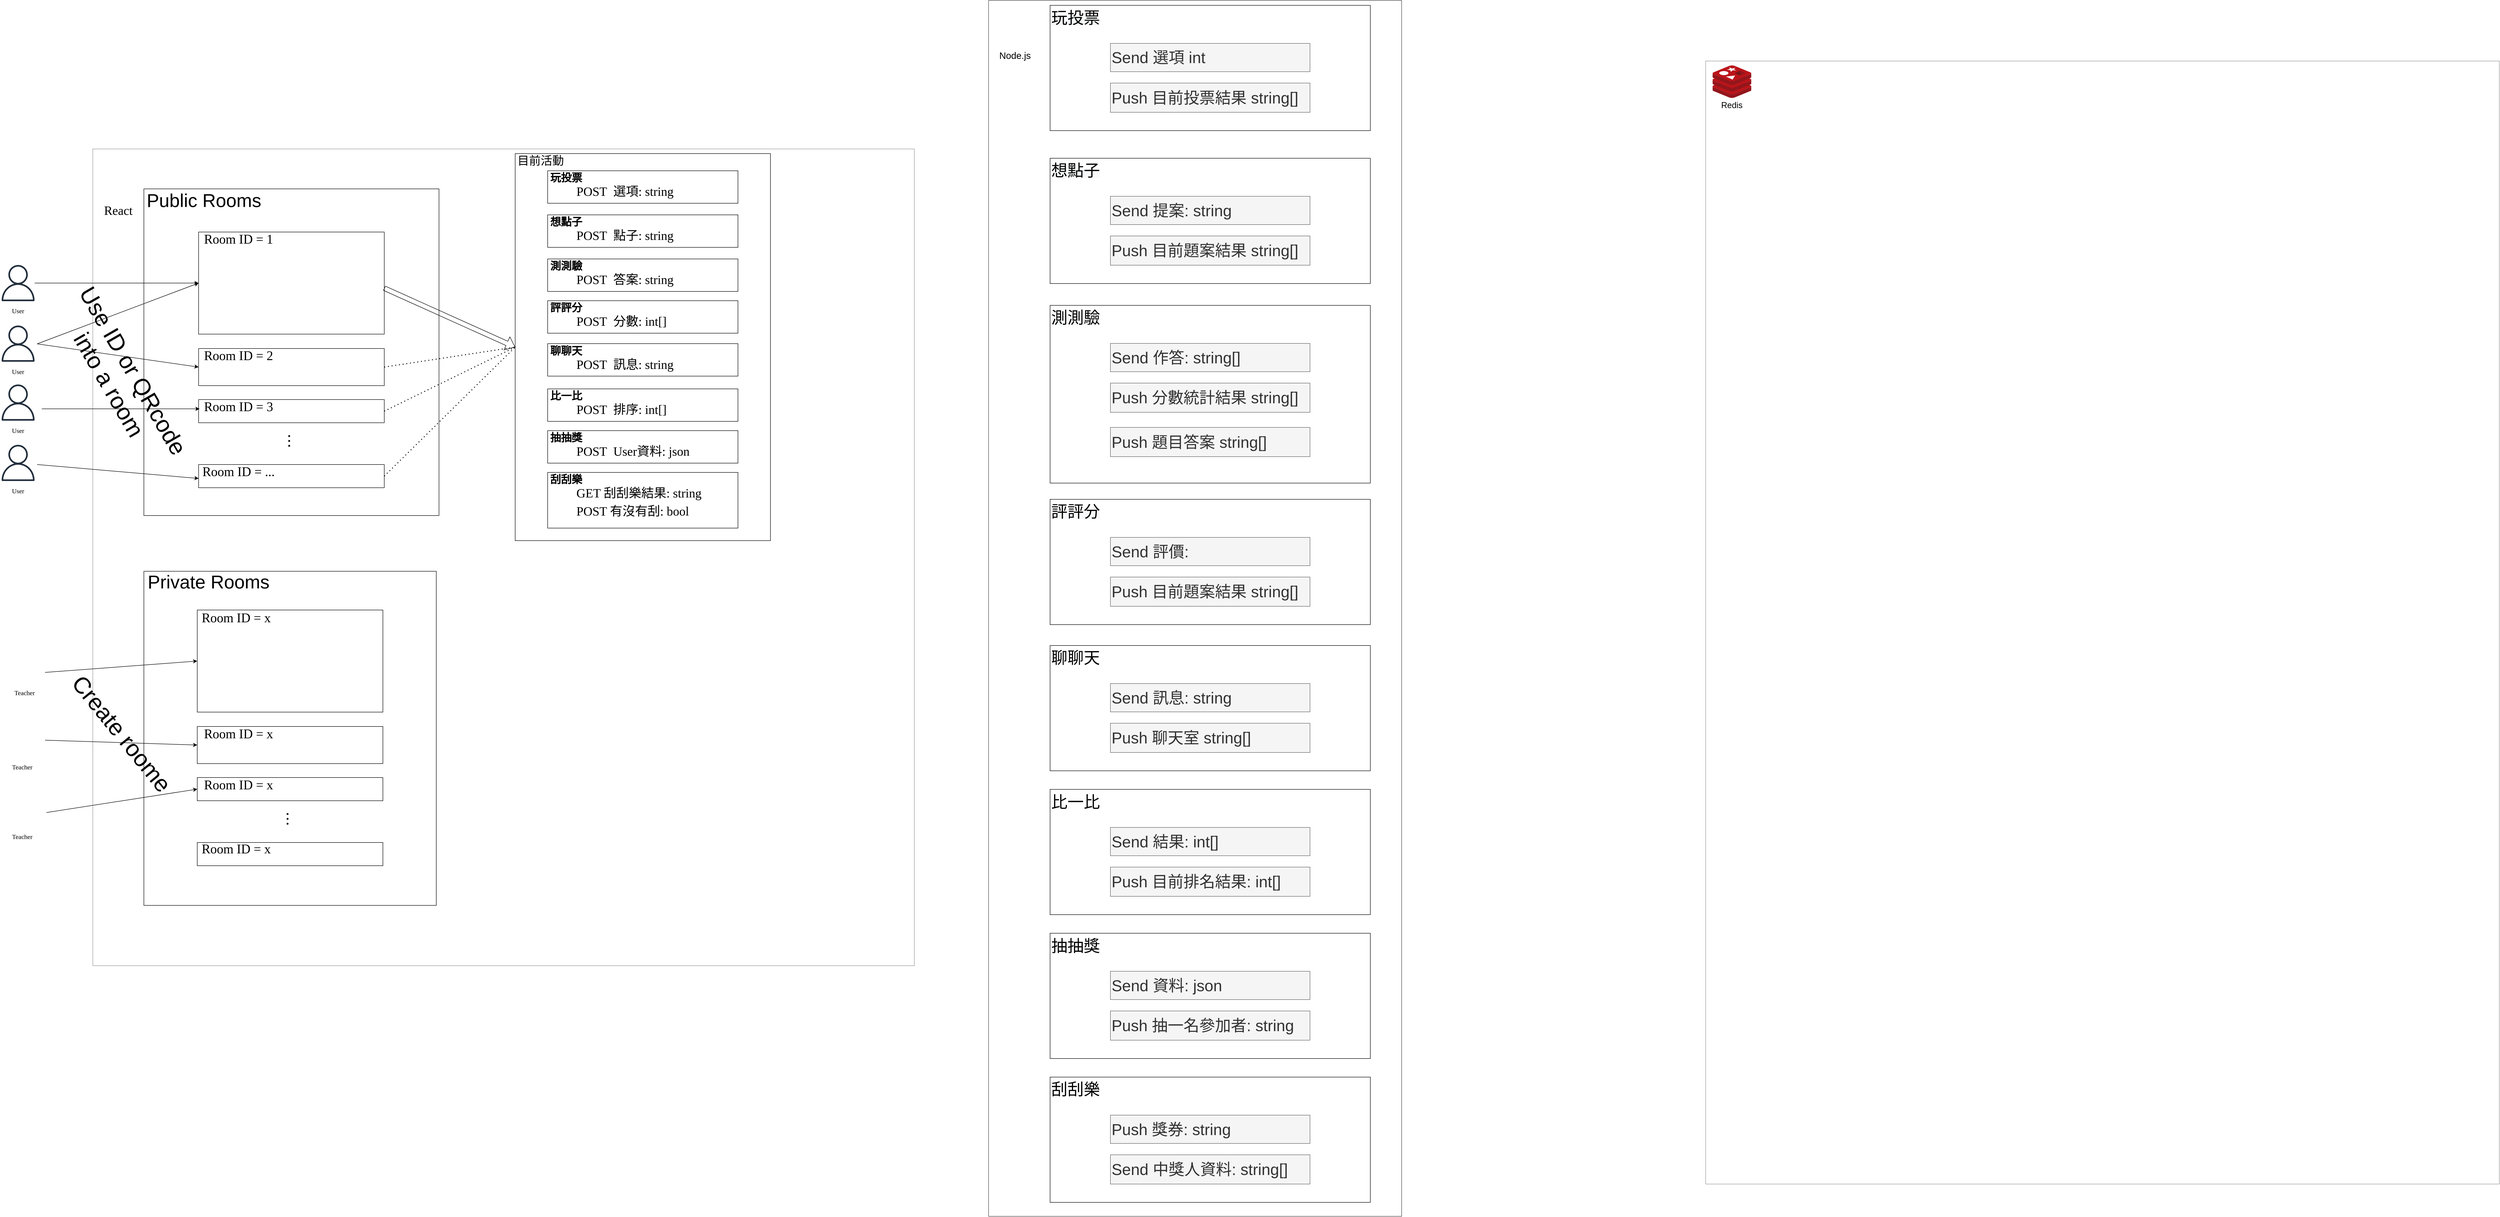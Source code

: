 <mxfile version="20.5.0" type="github">
  <diagram id="Ht1M8jgEwFfnCIfOTk4-" name="Page-1">
    <mxGraphModel dx="4740" dy="2647" grid="1" gridSize="10" guides="1" tooltips="1" connect="1" arrows="1" fold="1" page="1" pageScale="1" pageWidth="827" pageHeight="1169" math="0" shadow="0">
      <root>
        <mxCell id="0" />
        <mxCell id="1" parent="0" />
        <mxCell id="fuVhs1v6F_ChxewEycI6-27" value="" style="rounded=0;whiteSpace=wrap;html=1;opacity=40;" parent="1" vertex="1">
          <mxGeometry x="660" y="410" width="1770" height="1760" as="geometry" />
        </mxCell>
        <mxCell id="5Wh0mrcsmfjm4KpivzI_-6" value="" style="sketch=0;outlineConnect=0;fontColor=#232F3E;gradientColor=none;fillColor=#232F3D;strokeColor=none;dashed=0;verticalLabelPosition=bottom;verticalAlign=top;align=center;html=1;fontSize=12;fontStyle=0;aspect=fixed;pointerEvents=1;shape=mxgraph.aws4.user;" parent="1" vertex="1">
          <mxGeometry x="460" y="660" width="78" height="78" as="geometry" />
        </mxCell>
        <mxCell id="5Wh0mrcsmfjm4KpivzI_-8" value="" style="rounded=0;whiteSpace=wrap;html=1;" parent="1" vertex="1">
          <mxGeometry x="770" y="496" width="635.86" height="704" as="geometry" />
        </mxCell>
        <mxCell id="5Wh0mrcsmfjm4KpivzI_-15" value="" style="endArrow=classic;html=1;rounded=0;entryX=0;entryY=0.5;entryDx=0;entryDy=0;" parent="1" source="5Wh0mrcsmfjm4KpivzI_-6" target="5Wh0mrcsmfjm4KpivzI_-19" edge="1">
          <mxGeometry width="50" height="50" relative="1" as="geometry">
            <mxPoint x="530" y="710" as="sourcePoint" />
            <mxPoint x="670" y="680" as="targetPoint" />
          </mxGeometry>
        </mxCell>
        <mxCell id="5Wh0mrcsmfjm4KpivzI_-16" value="" style="shape=image;html=1;verticalAlign=top;verticalLabelPosition=bottom;labelBackgroundColor=#ffffff;imageAspect=0;aspect=fixed;image=https://cdn1.iconfinder.com/data/icons/ionicons-fill-vol-2/512/logo-react-128.png" parent="1" vertex="1">
          <mxGeometry x="660" y="410" width="110" height="110" as="geometry" />
        </mxCell>
        <mxCell id="5Wh0mrcsmfjm4KpivzI_-18" value="&lt;font face=&quot;Comic Sans MS&quot; style=&quot;font-size: 27px;&quot;&gt;React&lt;/font&gt;" style="text;html=1;strokeColor=none;fillColor=none;align=center;verticalAlign=middle;whiteSpace=wrap;rounded=0;fontSize=27;" parent="1" vertex="1">
          <mxGeometry x="685" y="527.5" width="60" height="30" as="geometry" />
        </mxCell>
        <mxCell id="5Wh0mrcsmfjm4KpivzI_-19" value="" style="rounded=0;whiteSpace=wrap;html=1;fontFamily=Comic Sans MS;fontSize=14;" parent="1" vertex="1">
          <mxGeometry x="887.93" y="589" width="400" height="220" as="geometry" />
        </mxCell>
        <mxCell id="5Wh0mrcsmfjm4KpivzI_-20" value="Room ID = 1" style="text;html=1;strokeColor=none;fillColor=none;align=center;verticalAlign=middle;whiteSpace=wrap;rounded=0;fontFamily=Comic Sans MS;fontSize=28;" parent="1" vertex="1">
          <mxGeometry x="887.93" y="589" width="172.07" height="30" as="geometry" />
        </mxCell>
        <mxCell id="5Wh0mrcsmfjm4KpivzI_-21" value="" style="rounded=0;whiteSpace=wrap;html=1;fontFamily=Comic Sans MS;fontSize=14;" parent="1" vertex="1">
          <mxGeometry x="887.93" y="840" width="400" height="80" as="geometry" />
        </mxCell>
        <mxCell id="5Wh0mrcsmfjm4KpivzI_-22" value="Room ID = 2" style="text;html=1;strokeColor=none;fillColor=none;align=center;verticalAlign=middle;whiteSpace=wrap;rounded=0;fontFamily=Comic Sans MS;fontSize=28;" parent="1" vertex="1">
          <mxGeometry x="887.93" y="840" width="172.07" height="30" as="geometry" />
        </mxCell>
        <mxCell id="5Wh0mrcsmfjm4KpivzI_-23" value="" style="rounded=0;whiteSpace=wrap;html=1;fontFamily=Comic Sans MS;fontSize=14;" parent="1" vertex="1">
          <mxGeometry x="887.93" y="950" width="400" height="50" as="geometry" />
        </mxCell>
        <mxCell id="5Wh0mrcsmfjm4KpivzI_-24" value="Room ID = 3" style="text;html=1;strokeColor=none;fillColor=none;align=center;verticalAlign=middle;whiteSpace=wrap;rounded=0;fontFamily=Comic Sans MS;fontSize=28;" parent="1" vertex="1">
          <mxGeometry x="887.93" y="950" width="172.07" height="30" as="geometry" />
        </mxCell>
        <mxCell id="5Wh0mrcsmfjm4KpivzI_-26" value="&lt;h2&gt;&lt;b&gt;．．．&lt;/b&gt;&lt;/h2&gt;" style="text;html=1;strokeColor=none;fillColor=none;align=center;verticalAlign=middle;whiteSpace=wrap;rounded=0;fontFamily=Comic Sans MS;fontSize=14;rotation=90;" parent="1" vertex="1">
          <mxGeometry x="1057.93" y="1030" width="60" height="30" as="geometry" />
        </mxCell>
        <mxCell id="5Wh0mrcsmfjm4KpivzI_-27" value="" style="rounded=0;whiteSpace=wrap;html=1;fontFamily=Comic Sans MS;fontSize=14;" parent="1" vertex="1">
          <mxGeometry x="887.93" y="1090" width="400" height="50" as="geometry" />
        </mxCell>
        <mxCell id="5Wh0mrcsmfjm4KpivzI_-28" value="Room ID = ..." style="text;html=1;strokeColor=none;fillColor=none;align=center;verticalAlign=middle;whiteSpace=wrap;rounded=0;fontFamily=Comic Sans MS;fontSize=28;" parent="1" vertex="1">
          <mxGeometry x="887.93" y="1090" width="172.07" height="30" as="geometry" />
        </mxCell>
        <mxCell id="5Wh0mrcsmfjm4KpivzI_-29" value="User" style="text;html=1;strokeColor=none;fillColor=none;align=center;verticalAlign=middle;whiteSpace=wrap;rounded=0;fontFamily=Comic Sans MS;fontSize=14;" parent="1" vertex="1">
          <mxGeometry x="469" y="745" width="60" height="30" as="geometry" />
        </mxCell>
        <mxCell id="5Wh0mrcsmfjm4KpivzI_-30" value="" style="sketch=0;outlineConnect=0;fontColor=#232F3E;gradientColor=none;fillColor=#232F3D;strokeColor=none;dashed=0;verticalLabelPosition=bottom;verticalAlign=top;align=center;html=1;fontSize=12;fontStyle=0;aspect=fixed;pointerEvents=1;shape=mxgraph.aws4.user;" parent="1" vertex="1">
          <mxGeometry x="460" y="790.5" width="78" height="78" as="geometry" />
        </mxCell>
        <mxCell id="5Wh0mrcsmfjm4KpivzI_-31" value="User" style="text;html=1;strokeColor=none;fillColor=none;align=center;verticalAlign=middle;whiteSpace=wrap;rounded=0;fontFamily=Comic Sans MS;fontSize=14;" parent="1" vertex="1">
          <mxGeometry x="469" y="875.5" width="60" height="30" as="geometry" />
        </mxCell>
        <mxCell id="5Wh0mrcsmfjm4KpivzI_-32" value="" style="sketch=0;outlineConnect=0;fontColor=#232F3E;gradientColor=none;fillColor=#232F3D;strokeColor=none;dashed=0;verticalLabelPosition=bottom;verticalAlign=top;align=center;html=1;fontSize=12;fontStyle=0;aspect=fixed;pointerEvents=1;shape=mxgraph.aws4.user;" parent="1" vertex="1">
          <mxGeometry x="460" y="917.5" width="78" height="78" as="geometry" />
        </mxCell>
        <mxCell id="5Wh0mrcsmfjm4KpivzI_-33" value="User" style="text;html=1;strokeColor=none;fillColor=none;align=center;verticalAlign=middle;whiteSpace=wrap;rounded=0;fontFamily=Comic Sans MS;fontSize=14;" parent="1" vertex="1">
          <mxGeometry x="469" y="1002.5" width="60" height="30" as="geometry" />
        </mxCell>
        <mxCell id="5Wh0mrcsmfjm4KpivzI_-34" value="" style="sketch=0;outlineConnect=0;fontColor=#232F3E;gradientColor=none;fillColor=#232F3D;strokeColor=none;dashed=0;verticalLabelPosition=bottom;verticalAlign=top;align=center;html=1;fontSize=12;fontStyle=0;aspect=fixed;pointerEvents=1;shape=mxgraph.aws4.user;" parent="1" vertex="1">
          <mxGeometry x="460" y="1047.5" width="78" height="78" as="geometry" />
        </mxCell>
        <mxCell id="5Wh0mrcsmfjm4KpivzI_-35" value="User" style="text;html=1;strokeColor=none;fillColor=none;align=center;verticalAlign=middle;whiteSpace=wrap;rounded=0;fontFamily=Comic Sans MS;fontSize=14;" parent="1" vertex="1">
          <mxGeometry x="469" y="1132.5" width="60" height="30" as="geometry" />
        </mxCell>
        <mxCell id="5Wh0mrcsmfjm4KpivzI_-36" value="" style="endArrow=classic;html=1;rounded=0;entryX=0;entryY=0.5;entryDx=0;entryDy=0;" parent="1" target="5Wh0mrcsmfjm4KpivzI_-19" edge="1">
          <mxGeometry width="50" height="50" relative="1" as="geometry">
            <mxPoint x="540" y="830" as="sourcePoint" />
            <mxPoint x="880" y="700" as="targetPoint" />
          </mxGeometry>
        </mxCell>
        <mxCell id="5Wh0mrcsmfjm4KpivzI_-37" value="" style="endArrow=classic;html=1;rounded=0;entryX=0;entryY=0.5;entryDx=0;entryDy=0;" parent="1" target="5Wh0mrcsmfjm4KpivzI_-21" edge="1">
          <mxGeometry width="50" height="50" relative="1" as="geometry">
            <mxPoint x="540" y="830" as="sourcePoint" />
            <mxPoint x="907.93" y="719" as="targetPoint" />
          </mxGeometry>
        </mxCell>
        <mxCell id="5Wh0mrcsmfjm4KpivzI_-38" value="" style="endArrow=classic;html=1;rounded=0;startArrow=none;" parent="1" edge="1">
          <mxGeometry width="50" height="50" relative="1" as="geometry">
            <mxPoint x="550" y="970" as="sourcePoint" />
            <mxPoint x="890" y="970" as="targetPoint" />
          </mxGeometry>
        </mxCell>
        <mxCell id="5Wh0mrcsmfjm4KpivzI_-39" value="" style="endArrow=classic;html=1;rounded=0;entryX=0;entryY=1;entryDx=0;entryDy=0;" parent="1" target="5Wh0mrcsmfjm4KpivzI_-28" edge="1">
          <mxGeometry width="50" height="50" relative="1" as="geometry">
            <mxPoint x="540" y="1090" as="sourcePoint" />
            <mxPoint x="907.93" y="900" as="targetPoint" />
          </mxGeometry>
        </mxCell>
        <mxCell id="5Wh0mrcsmfjm4KpivzI_-41" value="" style="rounded=0;whiteSpace=wrap;html=1;fontFamily=Comic Sans MS;fontSize=27;" parent="1" vertex="1">
          <mxGeometry x="1570" y="420" width="550" height="834" as="geometry" />
        </mxCell>
        <mxCell id="5Wh0mrcsmfjm4KpivzI_-43" value="" style="rounded=0;whiteSpace=wrap;html=1;fontFamily=Comic Sans MS;fontSize=27;" parent="1" vertex="1">
          <mxGeometry x="1640" y="457" width="410" height="70" as="geometry" />
        </mxCell>
        <mxCell id="5Wh0mrcsmfjm4KpivzI_-44" value="&lt;font face=&quot;Verdana&quot; style=&quot;font-size: 23px;&quot;&gt;玩投票&lt;/font&gt;" style="text;html=1;strokeColor=none;fillColor=none;align=center;verticalAlign=middle;whiteSpace=wrap;rounded=0;fontFamily=Comic Sans MS;fontSize=23;fontStyle=1" parent="1" vertex="1">
          <mxGeometry x="1630" y="457" width="100" height="30" as="geometry" />
        </mxCell>
        <mxCell id="5Wh0mrcsmfjm4KpivzI_-45" value="POST&amp;nbsp; 選項: string" style="text;html=1;strokeColor=none;fillColor=none;align=left;verticalAlign=middle;whiteSpace=wrap;rounded=0;fontFamily=Verdana;fontSize=27;" parent="1" vertex="1">
          <mxGeometry x="1700" y="487" width="260" height="30" as="geometry" />
        </mxCell>
        <mxCell id="5Wh0mrcsmfjm4KpivzI_-46" value="" style="rounded=0;whiteSpace=wrap;html=1;fontFamily=Verdana;fontSize=14;" parent="1" vertex="1">
          <mxGeometry x="770" y="1320" width="630" height="720" as="geometry" />
        </mxCell>
        <mxCell id="5Wh0mrcsmfjm4KpivzI_-50" value="" style="shape=image;html=1;verticalAlign=top;verticalLabelPosition=bottom;labelBackgroundColor=#ffffff;imageAspect=0;aspect=fixed;image=https://cdn4.iconfinder.com/data/icons/education-and-school-glyph-24-px/24/Instructor_professor_teacher_teaching_tutor_-128.png;fontFamily=Verdana;fontSize=14;" parent="1" vertex="1">
          <mxGeometry x="474" y="1480" width="88" height="88" as="geometry" />
        </mxCell>
        <mxCell id="5Wh0mrcsmfjm4KpivzI_-51" value="Teacher" style="text;html=1;strokeColor=none;fillColor=none;align=center;verticalAlign=middle;whiteSpace=wrap;rounded=0;fontFamily=Verdana;fontSize=14;" parent="1" vertex="1">
          <mxGeometry x="483" y="1568" width="60" height="30" as="geometry" />
        </mxCell>
        <mxCell id="5Wh0mrcsmfjm4KpivzI_-52" value="" style="shape=image;html=1;verticalAlign=top;verticalLabelPosition=bottom;labelBackgroundColor=#ffffff;imageAspect=0;aspect=fixed;image=https://cdn4.iconfinder.com/data/icons/education-and-school-glyph-24-px/24/Instructor_professor_teacher_teaching_tutor_-128.png;fontFamily=Verdana;fontSize=14;" parent="1" vertex="1">
          <mxGeometry x="469" y="1640" width="88" height="88" as="geometry" />
        </mxCell>
        <mxCell id="5Wh0mrcsmfjm4KpivzI_-53" value="Teacher" style="text;html=1;strokeColor=none;fillColor=none;align=center;verticalAlign=middle;whiteSpace=wrap;rounded=0;fontFamily=Verdana;fontSize=14;" parent="1" vertex="1">
          <mxGeometry x="478" y="1728" width="60" height="30" as="geometry" />
        </mxCell>
        <mxCell id="5Wh0mrcsmfjm4KpivzI_-54" value="" style="shape=image;html=1;verticalAlign=top;verticalLabelPosition=bottom;labelBackgroundColor=#ffffff;imageAspect=0;aspect=fixed;image=https://cdn4.iconfinder.com/data/icons/education-and-school-glyph-24-px/24/Instructor_professor_teacher_teaching_tutor_-128.png;fontFamily=Verdana;fontSize=14;" parent="1" vertex="1">
          <mxGeometry x="469" y="1790" width="88" height="88" as="geometry" />
        </mxCell>
        <mxCell id="5Wh0mrcsmfjm4KpivzI_-55" value="Teacher" style="text;html=1;strokeColor=none;fillColor=none;align=center;verticalAlign=middle;whiteSpace=wrap;rounded=0;fontFamily=Verdana;fontSize=14;" parent="1" vertex="1">
          <mxGeometry x="478" y="1878" width="60" height="30" as="geometry" />
        </mxCell>
        <mxCell id="fuVhs1v6F_ChxewEycI6-5" value="" style="rounded=0;whiteSpace=wrap;html=1;fontFamily=Comic Sans MS;fontSize=27;" parent="1" vertex="1">
          <mxGeometry x="1640" y="552" width="410" height="70" as="geometry" />
        </mxCell>
        <mxCell id="fuVhs1v6F_ChxewEycI6-6" value="&lt;font face=&quot;Verdana&quot; style=&quot;font-size: 23px;&quot;&gt;想點子&lt;/font&gt;" style="text;html=1;strokeColor=none;fillColor=none;align=center;verticalAlign=middle;whiteSpace=wrap;rounded=0;fontFamily=Comic Sans MS;fontSize=23;fontStyle=1" parent="1" vertex="1">
          <mxGeometry x="1630" y="552" width="100" height="30" as="geometry" />
        </mxCell>
        <mxCell id="fuVhs1v6F_ChxewEycI6-7" value="POST&amp;nbsp; 點子: string" style="text;html=1;strokeColor=none;fillColor=none;align=left;verticalAlign=middle;whiteSpace=wrap;rounded=0;fontFamily=Verdana;fontSize=27;" parent="1" vertex="1">
          <mxGeometry x="1700" y="582" width="260" height="30" as="geometry" />
        </mxCell>
        <mxCell id="fuVhs1v6F_ChxewEycI6-8" value="" style="rounded=0;whiteSpace=wrap;html=1;fontFamily=Comic Sans MS;fontSize=27;" parent="1" vertex="1">
          <mxGeometry x="1640" y="647" width="410" height="70" as="geometry" />
        </mxCell>
        <mxCell id="fuVhs1v6F_ChxewEycI6-9" value="&lt;font face=&quot;Verdana&quot; style=&quot;font-size: 23px;&quot;&gt;測測驗&lt;/font&gt;" style="text;html=1;strokeColor=none;fillColor=none;align=center;verticalAlign=middle;whiteSpace=wrap;rounded=0;fontFamily=Comic Sans MS;fontSize=23;fontStyle=1" parent="1" vertex="1">
          <mxGeometry x="1630" y="647" width="100" height="30" as="geometry" />
        </mxCell>
        <mxCell id="fuVhs1v6F_ChxewEycI6-10" value="POST&amp;nbsp; 答案: string" style="text;html=1;strokeColor=none;fillColor=none;align=left;verticalAlign=middle;whiteSpace=wrap;rounded=0;fontFamily=Verdana;fontSize=27;" parent="1" vertex="1">
          <mxGeometry x="1700" y="677" width="270" height="30" as="geometry" />
        </mxCell>
        <mxCell id="fuVhs1v6F_ChxewEycI6-11" value="" style="rounded=0;whiteSpace=wrap;html=1;fontFamily=Comic Sans MS;fontSize=27;" parent="1" vertex="1">
          <mxGeometry x="1640" y="737" width="410" height="70" as="geometry" />
        </mxCell>
        <mxCell id="fuVhs1v6F_ChxewEycI6-12" value="&lt;font face=&quot;Verdana&quot; style=&quot;font-size: 23px;&quot;&gt;評評分&lt;/font&gt;" style="text;html=1;strokeColor=none;fillColor=none;align=center;verticalAlign=middle;whiteSpace=wrap;rounded=0;fontFamily=Comic Sans MS;fontSize=23;fontStyle=1" parent="1" vertex="1">
          <mxGeometry x="1630" y="737" width="100" height="30" as="geometry" />
        </mxCell>
        <mxCell id="fuVhs1v6F_ChxewEycI6-13" value="POST&amp;nbsp; 分數: int[]" style="text;html=1;strokeColor=none;fillColor=none;align=left;verticalAlign=middle;whiteSpace=wrap;rounded=0;fontFamily=Verdana;fontSize=27;" parent="1" vertex="1">
          <mxGeometry x="1700" y="767" width="270" height="30" as="geometry" />
        </mxCell>
        <mxCell id="fuVhs1v6F_ChxewEycI6-14" value="" style="rounded=0;whiteSpace=wrap;html=1;fontFamily=Comic Sans MS;fontSize=27;" parent="1" vertex="1">
          <mxGeometry x="1640" y="829.5" width="410" height="70" as="geometry" />
        </mxCell>
        <mxCell id="fuVhs1v6F_ChxewEycI6-15" value="&lt;font face=&quot;Verdana&quot; style=&quot;font-size: 23px;&quot;&gt;聊聊天&lt;/font&gt;" style="text;html=1;strokeColor=none;fillColor=none;align=center;verticalAlign=middle;whiteSpace=wrap;rounded=0;fontFamily=Comic Sans MS;fontSize=23;fontStyle=1" parent="1" vertex="1">
          <mxGeometry x="1630" y="829.5" width="100" height="30" as="geometry" />
        </mxCell>
        <mxCell id="fuVhs1v6F_ChxewEycI6-16" value="POST&amp;nbsp; 訊息: string" style="text;html=1;strokeColor=none;fillColor=none;align=left;verticalAlign=middle;whiteSpace=wrap;rounded=0;fontFamily=Verdana;fontSize=27;" parent="1" vertex="1">
          <mxGeometry x="1700" y="859.5" width="270" height="30" as="geometry" />
        </mxCell>
        <mxCell id="fuVhs1v6F_ChxewEycI6-17" value="" style="rounded=0;whiteSpace=wrap;html=1;fontFamily=Comic Sans MS;fontSize=27;" parent="1" vertex="1">
          <mxGeometry x="1640" y="927" width="410" height="70" as="geometry" />
        </mxCell>
        <mxCell id="fuVhs1v6F_ChxewEycI6-18" value="&lt;font face=&quot;Verdana&quot; style=&quot;font-size: 23px;&quot;&gt;比一比&lt;/font&gt;" style="text;html=1;strokeColor=none;fillColor=none;align=center;verticalAlign=middle;whiteSpace=wrap;rounded=0;fontFamily=Comic Sans MS;fontSize=23;fontStyle=1" parent="1" vertex="1">
          <mxGeometry x="1630" y="927" width="100" height="30" as="geometry" />
        </mxCell>
        <mxCell id="fuVhs1v6F_ChxewEycI6-19" value="POST&amp;nbsp; 排序: int[]" style="text;html=1;strokeColor=none;fillColor=none;align=left;verticalAlign=middle;whiteSpace=wrap;rounded=0;fontFamily=Verdana;fontSize=27;" parent="1" vertex="1">
          <mxGeometry x="1700" y="957" width="260" height="30" as="geometry" />
        </mxCell>
        <mxCell id="fuVhs1v6F_ChxewEycI6-20" value="" style="rounded=0;whiteSpace=wrap;html=1;fontFamily=Comic Sans MS;fontSize=27;" parent="1" vertex="1">
          <mxGeometry x="1640" y="1017" width="410" height="70" as="geometry" />
        </mxCell>
        <mxCell id="fuVhs1v6F_ChxewEycI6-21" value="&lt;font face=&quot;Verdana&quot; style=&quot;font-size: 23px;&quot;&gt;抽抽獎&lt;/font&gt;" style="text;html=1;strokeColor=none;fillColor=none;align=center;verticalAlign=middle;whiteSpace=wrap;rounded=0;fontFamily=Comic Sans MS;fontSize=23;fontStyle=1" parent="1" vertex="1">
          <mxGeometry x="1630" y="1017" width="100" height="30" as="geometry" />
        </mxCell>
        <mxCell id="fuVhs1v6F_ChxewEycI6-22" value="POST&amp;nbsp; User資料: json" style="text;html=1;strokeColor=none;fillColor=none;align=left;verticalAlign=middle;whiteSpace=wrap;rounded=0;fontFamily=Verdana;fontSize=27;" parent="1" vertex="1">
          <mxGeometry x="1700" y="1047" width="310" height="30" as="geometry" />
        </mxCell>
        <mxCell id="fuVhs1v6F_ChxewEycI6-23" value="" style="rounded=0;whiteSpace=wrap;html=1;fontFamily=Comic Sans MS;fontSize=27;" parent="1" vertex="1">
          <mxGeometry x="1640" y="1107" width="410" height="120" as="geometry" />
        </mxCell>
        <mxCell id="fuVhs1v6F_ChxewEycI6-24" value="&lt;font face=&quot;Verdana&quot; style=&quot;font-size: 23px;&quot;&gt;刮刮樂&lt;/font&gt;" style="text;html=1;strokeColor=none;fillColor=none;align=center;verticalAlign=middle;whiteSpace=wrap;rounded=0;fontFamily=Comic Sans MS;fontSize=23;fontStyle=1" parent="1" vertex="1">
          <mxGeometry x="1630" y="1107" width="100" height="30" as="geometry" />
        </mxCell>
        <mxCell id="fuVhs1v6F_ChxewEycI6-25" value="GET&lt;span style=&quot;white-space: pre; font-size: 27px;&quot;&gt; &lt;/span&gt;刮刮樂結果: string&amp;nbsp;" style="text;html=1;strokeColor=none;fillColor=none;align=left;verticalAlign=middle;whiteSpace=wrap;rounded=0;fontFamily=Verdana;fontSize=27;" parent="1" vertex="1">
          <mxGeometry x="1700" y="1137" width="330" height="30" as="geometry" />
        </mxCell>
        <mxCell id="fuVhs1v6F_ChxewEycI6-26" value="POST 有沒有刮: bool&amp;nbsp;" style="text;html=1;strokeColor=none;fillColor=none;align=left;verticalAlign=middle;whiteSpace=wrap;rounded=0;fontFamily=Verdana;fontSize=27;" parent="1" vertex="1">
          <mxGeometry x="1700" y="1176" width="310" height="30" as="geometry" />
        </mxCell>
        <mxCell id="fuVhs1v6F_ChxewEycI6-28" value="" style="rounded=0;whiteSpace=wrap;html=1;opacity=70;" parent="1" vertex="1">
          <mxGeometry x="2590" y="90" width="890" height="2620" as="geometry" />
        </mxCell>
        <mxCell id="Qel08UWcGqEZ8Sk4PbpH-2" value="" style="shape=image;html=1;verticalAlign=top;verticalLabelPosition=bottom;labelBackgroundColor=#ffffff;imageAspect=0;aspect=fixed;image=https://cdn2.iconfinder.com/data/icons/boxicons-logos/24/bxl-nodejs-128.png" parent="1" vertex="1">
          <mxGeometry x="2590" y="89.5" width="113" height="113" as="geometry" />
        </mxCell>
        <mxCell id="Qel08UWcGqEZ8Sk4PbpH-9" value="&lt;font style=&quot;font-size: 25px;&quot;&gt;目前活動&lt;/font&gt;" style="text;html=1;strokeColor=none;fillColor=none;align=center;verticalAlign=middle;whiteSpace=wrap;rounded=0;fontSize=25;" parent="1" vertex="1">
          <mxGeometry x="1570" y="420" width="110" height="27" as="geometry" />
        </mxCell>
        <mxCell id="Qel08UWcGqEZ8Sk4PbpH-10" value="&lt;font style=&quot;font-size: 40px;&quot;&gt;Public Rooms&amp;nbsp;&lt;/font&gt;" style="text;html=1;strokeColor=none;fillColor=none;align=center;verticalAlign=middle;whiteSpace=wrap;rounded=0;" parent="1" vertex="1">
          <mxGeometry x="760" y="496" width="290" height="47" as="geometry" />
        </mxCell>
        <mxCell id="Qel08UWcGqEZ8Sk4PbpH-11" value="" style="shape=flexArrow;endArrow=classic;html=1;exitX=1;exitY=0.55;exitDx=0;exitDy=0;exitPerimeter=0;entryX=0;entryY=0.5;entryDx=0;entryDy=0;" parent="1" source="5Wh0mrcsmfjm4KpivzI_-19" target="5Wh0mrcsmfjm4KpivzI_-41" edge="1">
          <mxGeometry width="50" height="50" relative="1" as="geometry">
            <mxPoint x="1460" y="840" as="sourcePoint" />
            <mxPoint x="1510" y="790" as="targetPoint" />
          </mxGeometry>
        </mxCell>
        <mxCell id="Qel08UWcGqEZ8Sk4PbpH-12" value="" style="endArrow=none;dashed=1;html=1;dashPattern=1 3;strokeWidth=2;exitX=1;exitY=0.5;exitDx=0;exitDy=0;entryX=0;entryY=0.5;entryDx=0;entryDy=0;" parent="1" source="5Wh0mrcsmfjm4KpivzI_-21" target="5Wh0mrcsmfjm4KpivzI_-41" edge="1">
          <mxGeometry width="50" height="50" relative="1" as="geometry">
            <mxPoint x="1460" y="840" as="sourcePoint" />
            <mxPoint x="1510" y="790" as="targetPoint" />
          </mxGeometry>
        </mxCell>
        <mxCell id="Qel08UWcGqEZ8Sk4PbpH-13" value="" style="endArrow=none;dashed=1;html=1;dashPattern=1 3;strokeWidth=2;exitX=1;exitY=0.5;exitDx=0;exitDy=0;entryX=0;entryY=0.5;entryDx=0;entryDy=0;" parent="1" source="5Wh0mrcsmfjm4KpivzI_-23" target="5Wh0mrcsmfjm4KpivzI_-41" edge="1">
          <mxGeometry width="50" height="50" relative="1" as="geometry">
            <mxPoint x="1297.93" y="890" as="sourcePoint" />
            <mxPoint x="1570" y="880" as="targetPoint" />
          </mxGeometry>
        </mxCell>
        <mxCell id="Qel08UWcGqEZ8Sk4PbpH-14" value="" style="endArrow=none;dashed=1;html=1;dashPattern=1 3;strokeWidth=2;exitX=1;exitY=0.5;exitDx=0;exitDy=0;entryX=0;entryY=0.5;entryDx=0;entryDy=0;" parent="1" source="5Wh0mrcsmfjm4KpivzI_-27" target="5Wh0mrcsmfjm4KpivzI_-41" edge="1">
          <mxGeometry width="50" height="50" relative="1" as="geometry">
            <mxPoint x="1297.93" y="985" as="sourcePoint" />
            <mxPoint x="1580" y="890" as="targetPoint" />
          </mxGeometry>
        </mxCell>
        <mxCell id="Qel08UWcGqEZ8Sk4PbpH-15" value="&lt;font style=&quot;font-size: 20px;&quot;&gt;Node.js&lt;/font&gt;" style="text;html=1;strokeColor=none;fillColor=none;align=center;verticalAlign=middle;whiteSpace=wrap;rounded=0;fontSize=20;" parent="1" vertex="1">
          <mxGeometry x="2626.5" y="197.5" width="40" height="20" as="geometry" />
        </mxCell>
        <mxCell id="Qel08UWcGqEZ8Sk4PbpH-18" value="" style="rounded=0;whiteSpace=wrap;html=1;opacity=40;" parent="1" vertex="1">
          <mxGeometry x="4135" y="220.5" width="1710" height="2420" as="geometry" />
        </mxCell>
        <mxCell id="Qel08UWcGqEZ8Sk4PbpH-19" value="" style="aspect=fixed;html=1;points=[];align=center;image;fontSize=12;image=img/lib/mscae/Cache_Redis_Product.svg;" parent="1" vertex="1">
          <mxGeometry x="4150" y="230" width="83.33" height="70" as="geometry" />
        </mxCell>
        <mxCell id="Qel08UWcGqEZ8Sk4PbpH-20" value="&lt;font style=&quot;font-size: 18px&quot;&gt;Redis&lt;/font&gt;" style="text;html=1;strokeColor=none;fillColor=none;align=center;verticalAlign=middle;whiteSpace=wrap;rounded=0;" parent="1" vertex="1">
          <mxGeometry x="4165" y="297" width="53.33" height="38" as="geometry" />
        </mxCell>
        <mxCell id="oOg_w1RRhppFvz-jQBfn-1" value="" style="rounded=0;whiteSpace=wrap;html=1;" vertex="1" parent="1">
          <mxGeometry x="2722.5" y="100.5" width="690" height="270" as="geometry" />
        </mxCell>
        <mxCell id="oOg_w1RRhppFvz-jQBfn-3" value="&lt;font style=&quot;font-size: 34px;&quot;&gt;Send 選項 int&lt;/font&gt;" style="text;html=1;align=left;verticalAlign=middle;whiteSpace=wrap;rounded=0;fontSize=30;fillColor=#f5f5f5;fontColor=#333333;strokeColor=#666666;" vertex="1" parent="1">
          <mxGeometry x="2852.5" y="182.5" width="430" height="61" as="geometry" />
        </mxCell>
        <mxCell id="oOg_w1RRhppFvz-jQBfn-4" value="&lt;font style=&quot;font-size: 34px;&quot;&gt;Push 目前投票結果 string[]&lt;/font&gt;" style="text;html=1;strokeColor=#666666;fillColor=#f5f5f5;align=left;verticalAlign=middle;whiteSpace=wrap;rounded=0;fontSize=30;fontColor=#333333;" vertex="1" parent="1">
          <mxGeometry x="2852.5" y="268" width="430" height="63" as="geometry" />
        </mxCell>
        <mxCell id="oOg_w1RRhppFvz-jQBfn-10" value="&lt;span style=&quot;color: rgb(0, 0, 0); font-family: Verdana; font-style: normal; font-variant-ligatures: normal; font-variant-caps: normal; font-weight: 400; letter-spacing: normal; orphans: 2; text-align: center; text-indent: 0px; text-transform: none; widows: 2; word-spacing: 0px; -webkit-text-stroke-width: 0px; background-color: rgb(248, 249, 250); text-decoration-thickness: initial; text-decoration-style: initial; text-decoration-color: initial; float: none; display: inline !important;&quot;&gt;&lt;font style=&quot;font-size: 35px;&quot;&gt;玩投票&lt;/font&gt;&lt;/span&gt;" style="text;whiteSpace=wrap;html=1;fontSize=19;" vertex="1" parent="1">
          <mxGeometry x="2722.5" y="100.5" width="160" height="60" as="geometry" />
        </mxCell>
        <mxCell id="oOg_w1RRhppFvz-jQBfn-16" value="" style="rounded=0;whiteSpace=wrap;html=1;" vertex="1" parent="1">
          <mxGeometry x="2722.5" y="430" width="690" height="270" as="geometry" />
        </mxCell>
        <mxCell id="oOg_w1RRhppFvz-jQBfn-17" value="&lt;font style=&quot;font-size: 34px;&quot;&gt;Send 提案: string&lt;/font&gt;" style="text;html=1;align=left;verticalAlign=middle;whiteSpace=wrap;rounded=0;fontSize=30;fillColor=#f5f5f5;fontColor=#333333;strokeColor=#666666;" vertex="1" parent="1">
          <mxGeometry x="2852.5" y="512" width="430" height="61" as="geometry" />
        </mxCell>
        <mxCell id="oOg_w1RRhppFvz-jQBfn-18" value="&lt;font style=&quot;font-size: 34px;&quot;&gt;Push 目前題案結果 string[]&lt;/font&gt;" style="text;html=1;strokeColor=#666666;fillColor=#f5f5f5;align=left;verticalAlign=middle;whiteSpace=wrap;rounded=0;fontSize=30;fontColor=#333333;" vertex="1" parent="1">
          <mxGeometry x="2852.5" y="597.5" width="430" height="63" as="geometry" />
        </mxCell>
        <mxCell id="oOg_w1RRhppFvz-jQBfn-19" value="&lt;span style=&quot;color: rgb(0, 0, 0); font-family: Verdana; font-style: normal; font-variant-ligatures: normal; font-variant-caps: normal; font-weight: 400; letter-spacing: normal; orphans: 2; text-align: center; text-indent: 0px; text-transform: none; widows: 2; word-spacing: 0px; -webkit-text-stroke-width: 0px; background-color: rgb(248, 249, 250); text-decoration-thickness: initial; text-decoration-style: initial; text-decoration-color: initial; float: none; display: inline !important;&quot;&gt;&lt;font style=&quot;font-size: 35px;&quot;&gt;想點子&lt;/font&gt;&lt;/span&gt;" style="text;whiteSpace=wrap;html=1;fontSize=19;" vertex="1" parent="1">
          <mxGeometry x="2722.5" y="430" width="160" height="60" as="geometry" />
        </mxCell>
        <mxCell id="oOg_w1RRhppFvz-jQBfn-20" value="" style="rounded=0;whiteSpace=wrap;html=1;" vertex="1" parent="1">
          <mxGeometry x="2722.5" y="747" width="690" height="383" as="geometry" />
        </mxCell>
        <mxCell id="oOg_w1RRhppFvz-jQBfn-21" value="&lt;font style=&quot;font-size: 34px;&quot;&gt;Send 作答: string[]&lt;/font&gt;" style="text;html=1;align=left;verticalAlign=middle;whiteSpace=wrap;rounded=0;fontSize=30;fillColor=#f5f5f5;fontColor=#333333;strokeColor=#666666;" vertex="1" parent="1">
          <mxGeometry x="2852.5" y="829" width="430" height="61" as="geometry" />
        </mxCell>
        <mxCell id="oOg_w1RRhppFvz-jQBfn-22" value="&lt;font style=&quot;font-size: 34px;&quot;&gt;Push 分數統計結果 string[]&lt;/font&gt;" style="text;html=1;strokeColor=#666666;fillColor=#f5f5f5;align=left;verticalAlign=middle;whiteSpace=wrap;rounded=0;fontSize=30;fontColor=#333333;" vertex="1" parent="1">
          <mxGeometry x="2852.5" y="914.5" width="430" height="63" as="geometry" />
        </mxCell>
        <mxCell id="oOg_w1RRhppFvz-jQBfn-23" value="&lt;span style=&quot;color: rgb(0, 0, 0); font-family: Verdana; font-style: normal; font-variant-ligatures: normal; font-variant-caps: normal; font-weight: 400; letter-spacing: normal; orphans: 2; text-align: center; text-indent: 0px; text-transform: none; widows: 2; word-spacing: 0px; -webkit-text-stroke-width: 0px; background-color: rgb(248, 249, 250); text-decoration-thickness: initial; text-decoration-style: initial; text-decoration-color: initial; float: none; display: inline !important;&quot;&gt;&lt;font style=&quot;font-size: 35px;&quot;&gt;測測驗&lt;/font&gt;&lt;/span&gt;" style="text;whiteSpace=wrap;html=1;fontSize=19;" vertex="1" parent="1">
          <mxGeometry x="2722.5" y="747" width="160" height="60" as="geometry" />
        </mxCell>
        <mxCell id="oOg_w1RRhppFvz-jQBfn-24" value="&lt;font style=&quot;font-size: 34px;&quot;&gt;Push 題目答案 string[]&lt;/font&gt;" style="text;html=1;strokeColor=#666666;fillColor=#f5f5f5;align=left;verticalAlign=middle;whiteSpace=wrap;rounded=0;fontSize=30;fontColor=#333333;" vertex="1" parent="1">
          <mxGeometry x="2852.5" y="1010" width="430" height="63" as="geometry" />
        </mxCell>
        <mxCell id="oOg_w1RRhppFvz-jQBfn-25" value="" style="rounded=0;whiteSpace=wrap;html=1;" vertex="1" parent="1">
          <mxGeometry x="2722.5" y="1165" width="690" height="270" as="geometry" />
        </mxCell>
        <mxCell id="oOg_w1RRhppFvz-jQBfn-26" value="&lt;font style=&quot;font-size: 34px;&quot;&gt;Send 評價:&amp;nbsp;&lt;/font&gt;" style="text;html=1;align=left;verticalAlign=middle;whiteSpace=wrap;rounded=0;fontSize=30;fillColor=#f5f5f5;fontColor=#333333;strokeColor=#666666;" vertex="1" parent="1">
          <mxGeometry x="2852.5" y="1247" width="430" height="61" as="geometry" />
        </mxCell>
        <mxCell id="oOg_w1RRhppFvz-jQBfn-27" value="&lt;font style=&quot;font-size: 34px;&quot;&gt;Push 目前題案結果 string[]&lt;/font&gt;" style="text;html=1;strokeColor=#666666;fillColor=#f5f5f5;align=left;verticalAlign=middle;whiteSpace=wrap;rounded=0;fontSize=30;fontColor=#333333;" vertex="1" parent="1">
          <mxGeometry x="2852.5" y="1332.5" width="430" height="63" as="geometry" />
        </mxCell>
        <mxCell id="oOg_w1RRhppFvz-jQBfn-28" value="&lt;span style=&quot;color: rgb(0, 0, 0); font-family: Verdana; font-style: normal; font-variant-ligatures: normal; font-variant-caps: normal; font-weight: 400; letter-spacing: normal; orphans: 2; text-align: center; text-indent: 0px; text-transform: none; widows: 2; word-spacing: 0px; -webkit-text-stroke-width: 0px; background-color: rgb(248, 249, 250); text-decoration-thickness: initial; text-decoration-style: initial; text-decoration-color: initial; float: none; display: inline !important;&quot;&gt;&lt;font style=&quot;font-size: 35px;&quot;&gt;評評分&lt;/font&gt;&lt;/span&gt;" style="text;whiteSpace=wrap;html=1;fontSize=19;" vertex="1" parent="1">
          <mxGeometry x="2722.5" y="1165" width="160" height="60" as="geometry" />
        </mxCell>
        <mxCell id="oOg_w1RRhppFvz-jQBfn-29" value="" style="rounded=0;whiteSpace=wrap;html=1;" vertex="1" parent="1">
          <mxGeometry x="2722.5" y="1480" width="690" height="270" as="geometry" />
        </mxCell>
        <mxCell id="oOg_w1RRhppFvz-jQBfn-30" value="&lt;font style=&quot;font-size: 34px;&quot;&gt;Send 訊息: string&lt;/font&gt;" style="text;html=1;align=left;verticalAlign=middle;whiteSpace=wrap;rounded=0;fontSize=30;fillColor=#f5f5f5;fontColor=#333333;strokeColor=#666666;" vertex="1" parent="1">
          <mxGeometry x="2852.5" y="1562" width="430" height="61" as="geometry" />
        </mxCell>
        <mxCell id="oOg_w1RRhppFvz-jQBfn-31" value="&lt;font style=&quot;font-size: 34px;&quot;&gt;Push 聊天室 string[]&lt;/font&gt;" style="text;html=1;strokeColor=#666666;fillColor=#f5f5f5;align=left;verticalAlign=middle;whiteSpace=wrap;rounded=0;fontSize=30;fontColor=#333333;" vertex="1" parent="1">
          <mxGeometry x="2852.5" y="1647.5" width="430" height="63" as="geometry" />
        </mxCell>
        <mxCell id="oOg_w1RRhppFvz-jQBfn-32" value="&lt;div style=&quot;text-align: center;&quot;&gt;&lt;font face=&quot;Verdana&quot;&gt;&lt;span style=&quot;font-size: 35px;&quot;&gt;聊聊天&lt;/span&gt;&lt;/font&gt;&lt;/div&gt;" style="text;whiteSpace=wrap;html=1;fontSize=19;" vertex="1" parent="1">
          <mxGeometry x="2722.5" y="1480" width="160" height="60" as="geometry" />
        </mxCell>
        <mxCell id="oOg_w1RRhppFvz-jQBfn-33" value="" style="rounded=0;whiteSpace=wrap;html=1;" vertex="1" parent="1">
          <mxGeometry x="2722.5" y="2100" width="690" height="270" as="geometry" />
        </mxCell>
        <mxCell id="oOg_w1RRhppFvz-jQBfn-34" value="&lt;font style=&quot;font-size: 34px;&quot;&gt;Send 資料: json&lt;/font&gt;" style="text;html=1;align=left;verticalAlign=middle;whiteSpace=wrap;rounded=0;fontSize=30;fillColor=#f5f5f5;fontColor=#333333;strokeColor=#666666;" vertex="1" parent="1">
          <mxGeometry x="2852.5" y="2182" width="430" height="61" as="geometry" />
        </mxCell>
        <mxCell id="oOg_w1RRhppFvz-jQBfn-35" value="&lt;font style=&quot;font-size: 34px;&quot;&gt;Push 抽一名參加者: string&lt;/font&gt;" style="text;html=1;strokeColor=#666666;fillColor=#f5f5f5;align=left;verticalAlign=middle;whiteSpace=wrap;rounded=0;fontSize=30;fontColor=#333333;" vertex="1" parent="1">
          <mxGeometry x="2852.5" y="2267.5" width="430" height="63" as="geometry" />
        </mxCell>
        <mxCell id="oOg_w1RRhppFvz-jQBfn-36" value="&lt;div style=&quot;text-align: center;&quot;&gt;&lt;span style=&quot;background-color: initial; font-size: 35px;&quot;&gt;&lt;font face=&quot;Verdana&quot;&gt;抽抽獎&lt;/font&gt;&lt;/span&gt;&lt;/div&gt;" style="text;whiteSpace=wrap;html=1;fontSize=19;" vertex="1" parent="1">
          <mxGeometry x="2722.5" y="2100" width="160" height="60" as="geometry" />
        </mxCell>
        <mxCell id="oOg_w1RRhppFvz-jQBfn-37" value="" style="rounded=0;whiteSpace=wrap;html=1;" vertex="1" parent="1">
          <mxGeometry x="2722.5" y="2410" width="690" height="270" as="geometry" />
        </mxCell>
        <mxCell id="oOg_w1RRhppFvz-jQBfn-38" value="&lt;span style=&quot;font-size: 34px;&quot;&gt;Push 獎券: string&amp;nbsp;&lt;/span&gt;" style="text;html=1;align=left;verticalAlign=middle;whiteSpace=wrap;rounded=0;fontSize=30;fillColor=#f5f5f5;fontColor=#333333;strokeColor=#666666;" vertex="1" parent="1">
          <mxGeometry x="2852.5" y="2492" width="430" height="61" as="geometry" />
        </mxCell>
        <mxCell id="oOg_w1RRhppFvz-jQBfn-39" value="&lt;font style=&quot;font-size: 34px;&quot;&gt;Send 中獎人資料: string[]&lt;/font&gt;" style="text;html=1;strokeColor=#666666;fillColor=#f5f5f5;align=left;verticalAlign=middle;whiteSpace=wrap;rounded=0;fontSize=30;fontColor=#333333;" vertex="1" parent="1">
          <mxGeometry x="2852.5" y="2577.5" width="430" height="63" as="geometry" />
        </mxCell>
        <mxCell id="oOg_w1RRhppFvz-jQBfn-40" value="&lt;div style=&quot;text-align: center;&quot;&gt;&lt;font face=&quot;Verdana&quot;&gt;&lt;span style=&quot;font-size: 35px;&quot;&gt;刮刮樂&lt;/span&gt;&lt;/font&gt;&lt;/div&gt;" style="text;whiteSpace=wrap;html=1;fontSize=19;" vertex="1" parent="1">
          <mxGeometry x="2722.5" y="2410" width="160" height="60" as="geometry" />
        </mxCell>
        <mxCell id="oOg_w1RRhppFvz-jQBfn-41" value="" style="rounded=0;whiteSpace=wrap;html=1;" vertex="1" parent="1">
          <mxGeometry x="2722.5" y="1790" width="690" height="270" as="geometry" />
        </mxCell>
        <mxCell id="oOg_w1RRhppFvz-jQBfn-42" value="&lt;font style=&quot;font-size: 34px;&quot;&gt;Send 結果: int[]&lt;/font&gt;" style="text;html=1;align=left;verticalAlign=middle;whiteSpace=wrap;rounded=0;fontSize=30;fillColor=#f5f5f5;fontColor=#333333;strokeColor=#666666;" vertex="1" parent="1">
          <mxGeometry x="2852.5" y="1872" width="430" height="61" as="geometry" />
        </mxCell>
        <mxCell id="oOg_w1RRhppFvz-jQBfn-43" value="&lt;font style=&quot;font-size: 34px;&quot;&gt;Push 目前排名結果: int[]&lt;/font&gt;" style="text;html=1;strokeColor=#666666;fillColor=#f5f5f5;align=left;verticalAlign=middle;whiteSpace=wrap;rounded=0;fontSize=30;fontColor=#333333;" vertex="1" parent="1">
          <mxGeometry x="2852.5" y="1957.5" width="430" height="63" as="geometry" />
        </mxCell>
        <mxCell id="oOg_w1RRhppFvz-jQBfn-44" value="&lt;div style=&quot;text-align: center;&quot;&gt;&lt;span style=&quot;background-color: initial; font-size: 35px;&quot;&gt;&lt;font face=&quot;Verdana&quot;&gt;比一比&lt;/font&gt;&lt;/span&gt;&lt;/div&gt;" style="text;whiteSpace=wrap;html=1;fontSize=19;" vertex="1" parent="1">
          <mxGeometry x="2722.5" y="1790" width="160" height="60" as="geometry" />
        </mxCell>
        <mxCell id="oOg_w1RRhppFvz-jQBfn-50" value="&lt;font style=&quot;font-size: 50px;&quot;&gt;Use ID or QRcode into a room&lt;/font&gt;" style="text;html=1;strokeColor=none;fillColor=none;align=center;verticalAlign=middle;whiteSpace=wrap;rounded=0;fontSize=23;opacity=70;rotation=60;" vertex="1" parent="1">
          <mxGeometry x="490" y="887.5" width="463" height="30" as="geometry" />
        </mxCell>
        <mxCell id="oOg_w1RRhppFvz-jQBfn-60" value="" style="rounded=0;whiteSpace=wrap;html=1;fontFamily=Comic Sans MS;fontSize=14;" vertex="1" parent="1">
          <mxGeometry x="885" y="1904.5" width="400" height="50" as="geometry" />
        </mxCell>
        <mxCell id="oOg_w1RRhppFvz-jQBfn-61" value="" style="rounded=0;whiteSpace=wrap;html=1;fontFamily=Comic Sans MS;fontSize=14;" vertex="1" parent="1">
          <mxGeometry x="885" y="1403.5" width="400" height="220" as="geometry" />
        </mxCell>
        <mxCell id="oOg_w1RRhppFvz-jQBfn-62" value="" style="rounded=0;whiteSpace=wrap;html=1;fontFamily=Comic Sans MS;fontSize=14;" vertex="1" parent="1">
          <mxGeometry x="885" y="1654.5" width="400" height="80" as="geometry" />
        </mxCell>
        <mxCell id="oOg_w1RRhppFvz-jQBfn-63" value="" style="rounded=0;whiteSpace=wrap;html=1;fontFamily=Comic Sans MS;fontSize=14;" vertex="1" parent="1">
          <mxGeometry x="885" y="1764.5" width="400" height="50" as="geometry" />
        </mxCell>
        <mxCell id="oOg_w1RRhppFvz-jQBfn-64" value="&lt;h2&gt;&lt;b&gt;．．．&lt;/b&gt;&lt;/h2&gt;" style="text;html=1;strokeColor=none;fillColor=none;align=center;verticalAlign=middle;whiteSpace=wrap;rounded=0;fontFamily=Comic Sans MS;fontSize=14;rotation=90;" vertex="1" parent="1">
          <mxGeometry x="1055" y="1844.5" width="60" height="30" as="geometry" />
        </mxCell>
        <mxCell id="oOg_w1RRhppFvz-jQBfn-65" value="" style="endArrow=classic;html=1;rounded=0;entryX=0;entryY=0.5;entryDx=0;entryDy=0;" edge="1" parent="1" target="oOg_w1RRhppFvz-jQBfn-61">
          <mxGeometry width="50" height="50" relative="1" as="geometry">
            <mxPoint x="557" y="1538" as="sourcePoint" />
            <mxPoint x="904.93" y="1568" as="targetPoint" />
          </mxGeometry>
        </mxCell>
        <mxCell id="oOg_w1RRhppFvz-jQBfn-66" value="" style="endArrow=classic;html=1;rounded=0;entryX=0;entryY=0.5;entryDx=0;entryDy=0;exitX=1;exitY=0.5;exitDx=0;exitDy=0;" edge="1" parent="1" source="5Wh0mrcsmfjm4KpivzI_-52" target="oOg_w1RRhppFvz-jQBfn-62">
          <mxGeometry width="50" height="50" relative="1" as="geometry">
            <mxPoint x="567" y="1548" as="sourcePoint" />
            <mxPoint x="895" y="1523.5" as="targetPoint" />
          </mxGeometry>
        </mxCell>
        <mxCell id="oOg_w1RRhppFvz-jQBfn-67" value="" style="endArrow=classic;html=1;rounded=0;entryX=0;entryY=0.5;entryDx=0;entryDy=0;" edge="1" parent="1" target="oOg_w1RRhppFvz-jQBfn-63">
          <mxGeometry width="50" height="50" relative="1" as="geometry">
            <mxPoint x="560" y="1840" as="sourcePoint" />
            <mxPoint x="890" y="1850" as="targetPoint" />
          </mxGeometry>
        </mxCell>
        <mxCell id="oOg_w1RRhppFvz-jQBfn-68" value="Create roome" style="text;html=1;strokeColor=none;fillColor=none;align=center;verticalAlign=middle;whiteSpace=wrap;rounded=0;fontSize=50;opacity=70;rotation=51;" vertex="1" parent="1">
          <mxGeometry x="483.0" y="1654.5" width="480" height="30" as="geometry" />
        </mxCell>
        <mxCell id="oOg_w1RRhppFvz-jQBfn-69" value="Room ID = x" style="text;html=1;strokeColor=none;fillColor=none;align=center;verticalAlign=middle;whiteSpace=wrap;rounded=0;fontFamily=Comic Sans MS;fontSize=28;" vertex="1" parent="1">
          <mxGeometry x="882.93" y="1405" width="172.07" height="30" as="geometry" />
        </mxCell>
        <mxCell id="oOg_w1RRhppFvz-jQBfn-70" value="Room ID = x" style="text;html=1;strokeColor=none;fillColor=none;align=center;verticalAlign=middle;whiteSpace=wrap;rounded=0;fontFamily=Comic Sans MS;fontSize=28;" vertex="1" parent="1">
          <mxGeometry x="887.93" y="1654.5" width="172.07" height="30" as="geometry" />
        </mxCell>
        <mxCell id="oOg_w1RRhppFvz-jQBfn-71" value="&lt;font style=&quot;font-size: 40px;&quot;&gt;Private Rooms&amp;nbsp;&lt;/font&gt;" style="text;html=1;strokeColor=none;fillColor=none;align=center;verticalAlign=middle;whiteSpace=wrap;rounded=0;" vertex="1" parent="1">
          <mxGeometry x="750" y="1312" width="330" height="60" as="geometry" />
        </mxCell>
        <mxCell id="oOg_w1RRhppFvz-jQBfn-72" value="Room ID = x" style="text;html=1;strokeColor=none;fillColor=none;align=center;verticalAlign=middle;whiteSpace=wrap;rounded=0;fontFamily=Comic Sans MS;fontSize=28;" vertex="1" parent="1">
          <mxGeometry x="887.93" y="1764.5" width="172.07" height="30" as="geometry" />
        </mxCell>
        <mxCell id="oOg_w1RRhppFvz-jQBfn-73" value="Room ID = x" style="text;html=1;strokeColor=none;fillColor=none;align=center;verticalAlign=middle;whiteSpace=wrap;rounded=0;fontFamily=Comic Sans MS;fontSize=28;" vertex="1" parent="1">
          <mxGeometry x="882.93" y="1903" width="172.07" height="30" as="geometry" />
        </mxCell>
      </root>
    </mxGraphModel>
  </diagram>
</mxfile>
